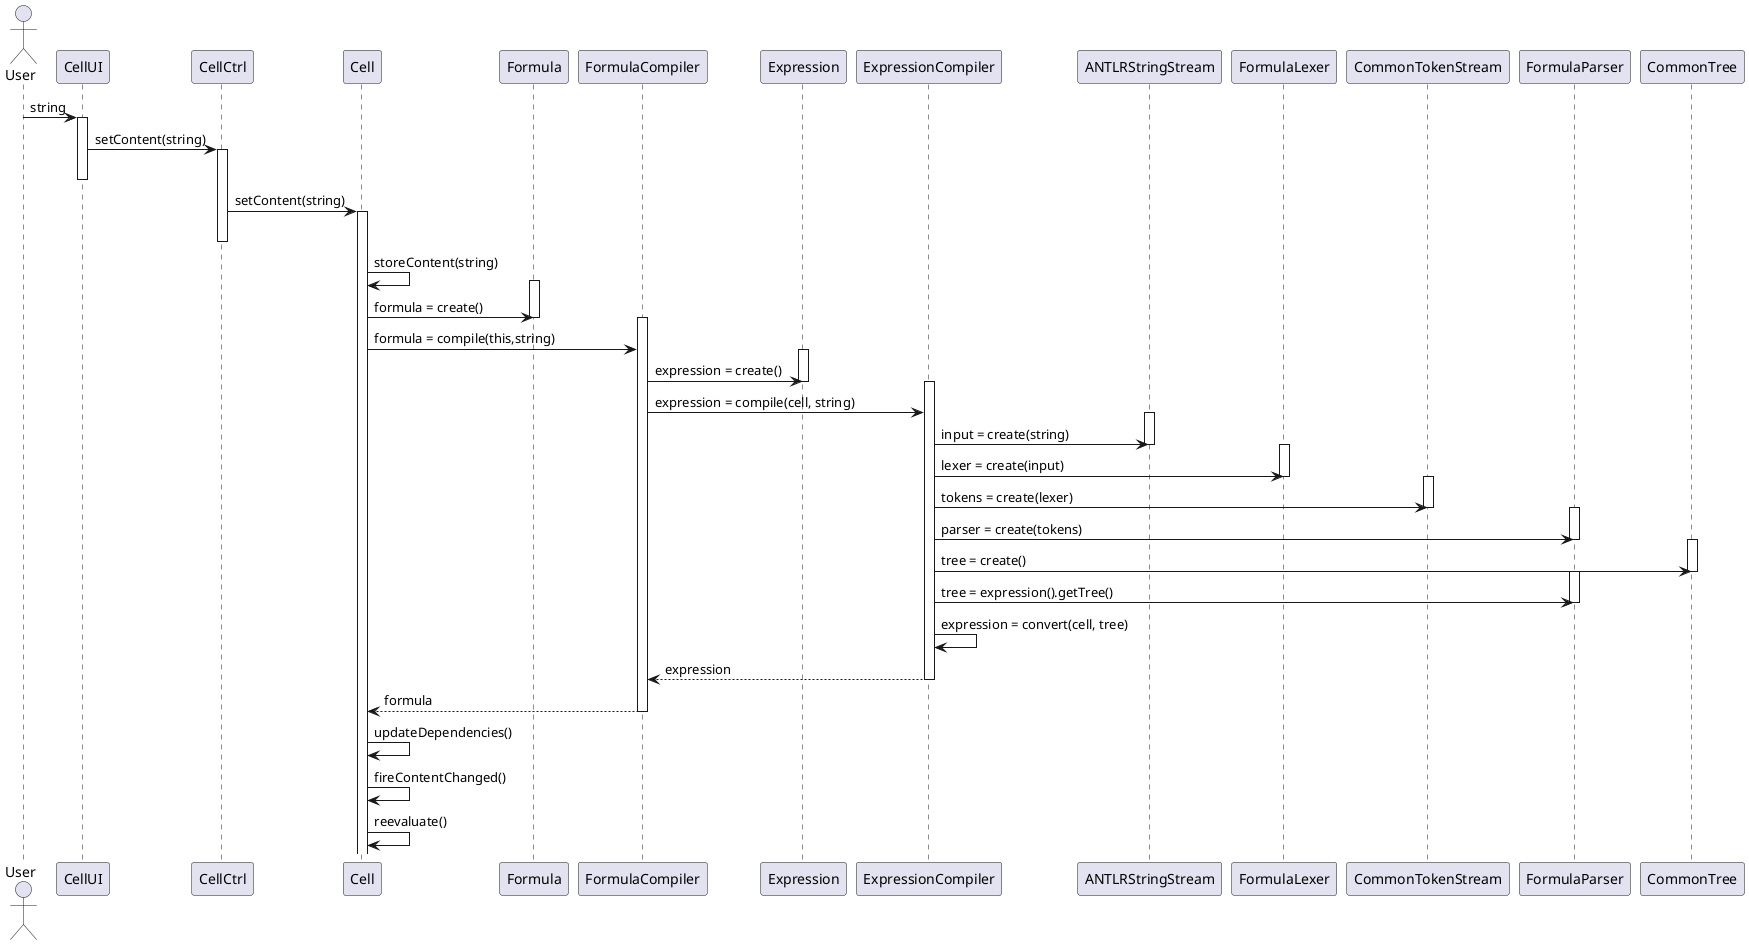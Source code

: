@startuml doc-files/design_macros_01_01.png
 actor User
 participant "CellUI" as UI
 participant "CellCtrl" as ctrl
 participant "Cell" as cell
 participant "Formula" as formula
 participant "FormulaCompiler" as formulaCompiler
 participant "Expression" as expression
 participant "ExpressionCompiler" as expressionCompiler
 participant "ANTLRStringStream" as antlr
 participant "FormulaLexer" as formulaLexer
 participant "CommonTokenStream" as tokStream
 participant "FormulaParser" as formulaParser
 participant "CommonTree" as tree

User -> UI : string
activate UI
UI -> ctrl : setContent(string)
activate ctrl
deactivate UI
ctrl -> cell : setContent(string)
activate cell
deactivate ctrl
cell -> cell : storeContent(string)
activate formula
cell -> formula : formula = create()
deactivate formula
activate formulaCompiler
cell -> formulaCompiler : formula = compile(this,string)
activate expression
formulaCompiler -> expression : expression = create()
deactivate expression
activate expressionCompiler
formulaCompiler -> expressionCompiler : expression = compile(cell, string)
activate antlr
expressionCompiler -> antlr : input = create(string)
deactivate antlr
activate formulaLexer
expressionCompiler -> formulaLexer : lexer = create(input)
deactivate formulaLexer
activate tokStream
expressionCompiler -> tokStream : tokens = create(lexer)
deactivate tokStream
activate formulaParser
expressionCompiler -> formulaParser : parser = create(tokens)
deactivate formulaParser
activate tree
expressionCompiler -> tree : tree = create()
deactivate tree
activate formulaParser
expressionCompiler -> formulaParser : tree = expression().getTree()
deactivate formulaParser
expressionCompiler -> expressionCompiler : expression = convert(cell, tree)
formulaCompiler <-- expressionCompiler : expression
deactivate expressionCompiler
formulaCompiler --> cell : formula
deactivate formulaCompiler
cell -> cell : updateDependencies()
cell -> cell : fireContentChanged()
cell -> cell : reevaluate()

@enduml